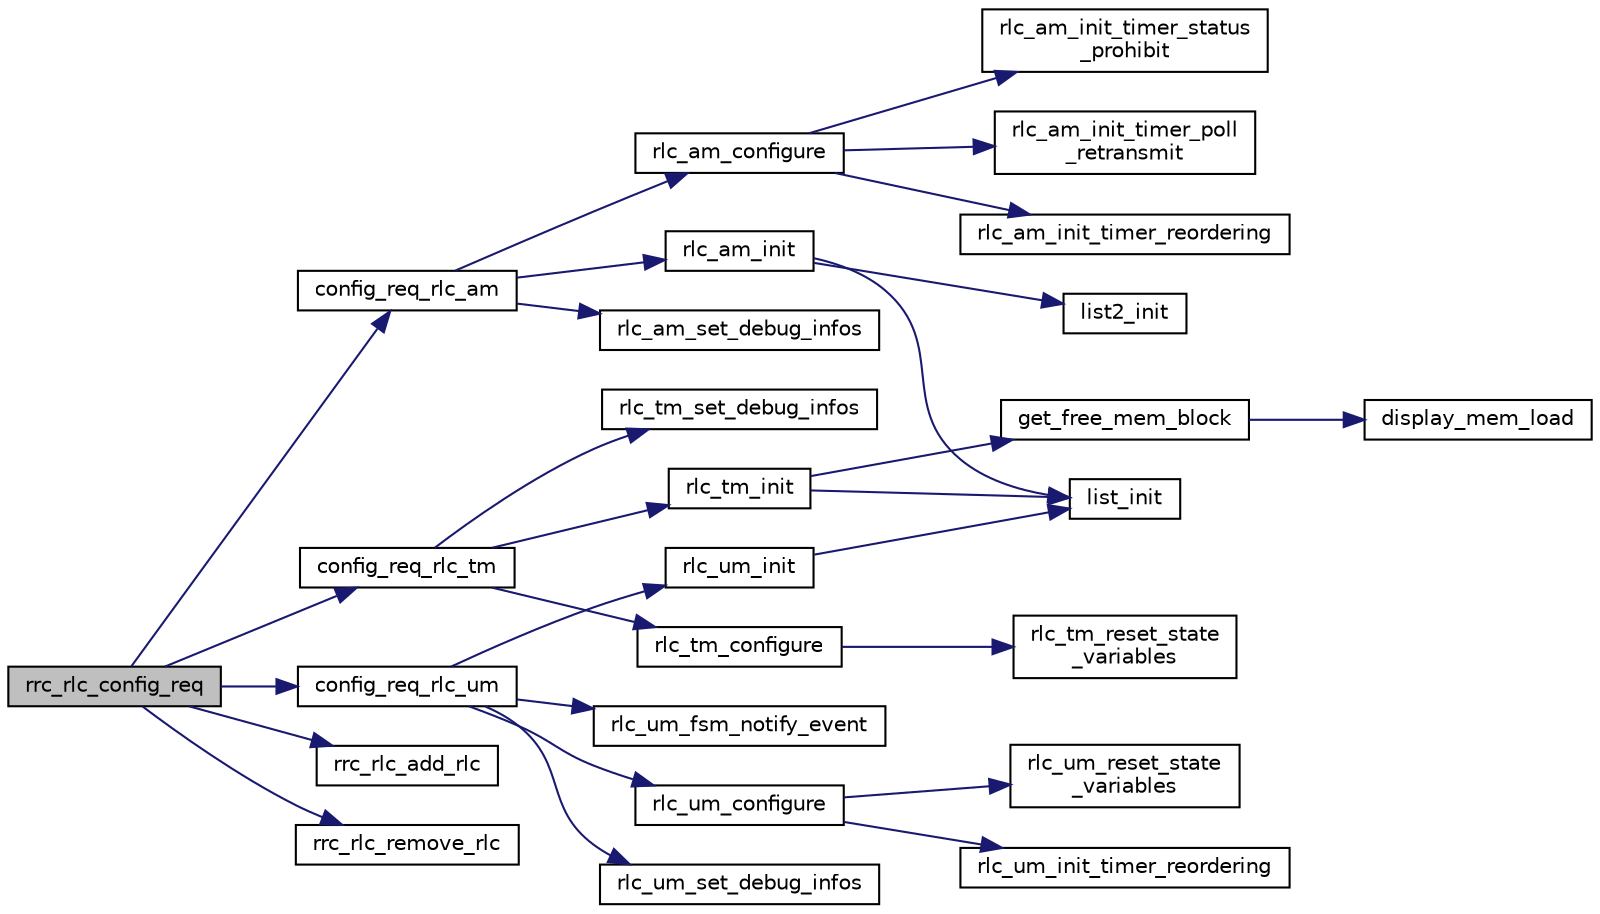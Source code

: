 digraph "rrc_rlc_config_req"
{
 // LATEX_PDF_SIZE
  edge [fontname="Helvetica",fontsize="10",labelfontname="Helvetica",labelfontsize="10"];
  node [fontname="Helvetica",fontsize="10",shape=record];
  rankdir="LR";
  Node1 [label="rrc_rlc_config_req",height=0.2,width=0.4,color="black", fillcolor="grey75", style="filled", fontcolor="black",tooltip="Function for RRC to configure a Radio Bearer."];
  Node1 -> Node2 [color="midnightblue",fontsize="10",style="solid",fontname="Helvetica"];
  Node2 [label="config_req_rlc_am",height=0.2,width=0.4,color="black", fillcolor="white", style="filled",URL="$group__em.html#gac39c7730fe681090aea4ba28f6e4431c",tooltip=" "];
  Node2 -> Node3 [color="midnightblue",fontsize="10",style="solid",fontname="Helvetica"];
  Node3 [label="rlc_am_configure",height=0.2,width=0.4,color="black", fillcolor="white", style="filled",URL="$group__em.html#gaf3b2cd84a936c90b896acba714d37f76",tooltip="Set RLC AM protocol parameters."];
  Node3 -> Node4 [color="midnightblue",fontsize="10",style="solid",fontname="Helvetica"];
  Node4 [label="rlc_am_init_timer_poll\l_retransmit",height=0.2,width=0.4,color="black", fillcolor="white", style="filled",URL="$group__em.html#gac07157a49820c01e5c4ed978d4655921",tooltip="Initialize the timer Poll-retransmit with RLC AM time-out config parameter."];
  Node3 -> Node5 [color="midnightblue",fontsize="10",style="solid",fontname="Helvetica"];
  Node5 [label="rlc_am_init_timer_reordering",height=0.2,width=0.4,color="black", fillcolor="white", style="filled",URL="$group__em.html#gad51249713b656cd4ff24741477a28695",tooltip="Initialize the timer reordering with RLC AM time-out config parameter."];
  Node3 -> Node6 [color="midnightblue",fontsize="10",style="solid",fontname="Helvetica"];
  Node6 [label="rlc_am_init_timer_status\l_prohibit",height=0.2,width=0.4,color="black", fillcolor="white", style="filled",URL="$group__em.html#gac16129a33196b1d10441cdc26f90a458",tooltip="Initialize the timer status-prohibit with RLC AM time-out config parameter."];
  Node2 -> Node7 [color="midnightblue",fontsize="10",style="solid",fontname="Helvetica"];
  Node7 [label="rlc_am_init",height=0.2,width=0.4,color="black", fillcolor="white", style="filled",URL="$group__em.html#ga5d6bf9b1b85f9335929bda3867cde24c",tooltip="Initialize the RLC AM protocol instance, reset variables, allocate buffers, lists,..."];
  Node7 -> Node8 [color="midnightblue",fontsize="10",style="solid",fontname="Helvetica"];
  Node8 [label="list2_init",height=0.2,width=0.4,color="black", fillcolor="white", style="filled",URL="$list_8h.html#a2541783413dfb9abad3e67c9e425b99b",tooltip=" "];
  Node7 -> Node9 [color="midnightblue",fontsize="10",style="solid",fontname="Helvetica"];
  Node9 [label="list_init",height=0.2,width=0.4,color="black", fillcolor="white", style="filled",URL="$list_8c.html#a896782f4f794d085242b80e09bbc91dd",tooltip=" "];
  Node2 -> Node10 [color="midnightblue",fontsize="10",style="solid",fontname="Helvetica"];
  Node10 [label="rlc_am_set_debug_infos",height=0.2,width=0.4,color="black", fillcolor="white", style="filled",URL="$group__em.html#ga7af095809b3110182b4beebe5c865a6e",tooltip=" "];
  Node1 -> Node11 [color="midnightblue",fontsize="10",style="solid",fontname="Helvetica"];
  Node11 [label="config_req_rlc_tm",height=0.2,width=0.4,color="black", fillcolor="white", style="filled",URL="$group__em.html#gad3eefb3e30ad80e455bae2057ac222a2",tooltip=" "];
  Node11 -> Node12 [color="midnightblue",fontsize="10",style="solid",fontname="Helvetica"];
  Node12 [label="rlc_tm_configure",height=0.2,width=0.4,color="black", fillcolor="white", style="filled",URL="$group__em.html#ga6549984f8a95798b30b05bdb89c2287d",tooltip="Configure RLC TM protocol parameters."];
  Node12 -> Node13 [color="midnightblue",fontsize="10",style="solid",fontname="Helvetica"];
  Node13 [label="rlc_tm_reset_state\l_variables",height=0.2,width=0.4,color="black", fillcolor="white", style="filled",URL="$rlc__tm__init_8c.html#a6ccb4967a5e5fb611530d7161fa2b8f7",tooltip=" "];
  Node11 -> Node14 [color="midnightblue",fontsize="10",style="solid",fontname="Helvetica"];
  Node14 [label="rlc_tm_init",height=0.2,width=0.4,color="black", fillcolor="white", style="filled",URL="$group__em.html#ga352e09f8ba5d06b185f329ead794f547",tooltip="Initialize a RLC TM protocol instance, initialize all variables, lists, allocate buffers for making t..."];
  Node14 -> Node15 [color="midnightblue",fontsize="10",style="solid",fontname="Helvetica"];
  Node15 [label="get_free_mem_block",height=0.2,width=0.4,color="black", fillcolor="white", style="filled",URL="$mem__block_8c.html#aa6649c5f31ce28f70a1a7352eb41de46",tooltip=" "];
  Node15 -> Node16 [color="midnightblue",fontsize="10",style="solid",fontname="Helvetica"];
  Node16 [label="display_mem_load",height=0.2,width=0.4,color="black", fillcolor="white", style="filled",URL="$mem__block_8c.html#aad2e600dac4df19ae63b1efe29405f59",tooltip=" "];
  Node14 -> Node9 [color="midnightblue",fontsize="10",style="solid",fontname="Helvetica"];
  Node11 -> Node17 [color="midnightblue",fontsize="10",style="solid",fontname="Helvetica"];
  Node17 [label="rlc_tm_set_debug_infos",height=0.2,width=0.4,color="black", fillcolor="white", style="filled",URL="$group__em.html#gaabcec755feb3f6cc9785012785102348",tooltip=" "];
  Node1 -> Node18 [color="midnightblue",fontsize="10",style="solid",fontname="Helvetica"];
  Node18 [label="config_req_rlc_um",height=0.2,width=0.4,color="black", fillcolor="white", style="filled",URL="$group__em.html#ga6f506d55f4814fec4b085f72ede99565",tooltip=" "];
  Node18 -> Node19 [color="midnightblue",fontsize="10",style="solid",fontname="Helvetica"];
  Node19 [label="rlc_um_configure",height=0.2,width=0.4,color="black", fillcolor="white", style="filled",URL="$group__em.html#ga600588620219751cec5679ba0e3127cd",tooltip="Configure RLC UM protocol parameters."];
  Node19 -> Node20 [color="midnightblue",fontsize="10",style="solid",fontname="Helvetica"];
  Node20 [label="rlc_um_init_timer_reordering",height=0.2,width=0.4,color="black", fillcolor="white", style="filled",URL="$group__em.html#ga9b22ed31ef856f3a02b9ecb0603e26b5",tooltip=" "];
  Node19 -> Node21 [color="midnightblue",fontsize="10",style="solid",fontname="Helvetica"];
  Node21 [label="rlc_um_reset_state\l_variables",height=0.2,width=0.4,color="black", fillcolor="white", style="filled",URL="$group__em.html#gaa3d2b5c100e55278a47b618852faf90a",tooltip="Reset protocol variables and state variables to initial values."];
  Node18 -> Node22 [color="midnightblue",fontsize="10",style="solid",fontname="Helvetica"];
  Node22 [label="rlc_um_fsm_notify_event",height=0.2,width=0.4,color="black", fillcolor="white", style="filled",URL="$group__em.html#ga75987c28c1fdfac4f3ba001013a4fc7b",tooltip="Send an event to the RLC UM finite state machine."];
  Node18 -> Node23 [color="midnightblue",fontsize="10",style="solid",fontname="Helvetica"];
  Node23 [label="rlc_um_init",height=0.2,width=0.4,color="black", fillcolor="white", style="filled",URL="$group__em.html#ga7fd7aa9bdcb97d6cb653350e6011e94c",tooltip="Initialize a RLC UM protocol instance, initialize all variables, lists, allocate buffers for making t..."];
  Node23 -> Node9 [color="midnightblue",fontsize="10",style="solid",fontname="Helvetica"];
  Node18 -> Node24 [color="midnightblue",fontsize="10",style="solid",fontname="Helvetica"];
  Node24 [label="rlc_um_set_debug_infos",height=0.2,width=0.4,color="black", fillcolor="white", style="filled",URL="$group__em.html#gace9032f18521f8b89f56b0d054d7ed65",tooltip=" "];
  Node1 -> Node25 [color="midnightblue",fontsize="10",style="solid",fontname="Helvetica"];
  Node25 [label="rrc_rlc_add_rlc",height=0.2,width=0.4,color="black", fillcolor="white", style="filled",URL="$group__em.html#gaae8324006fc26e060416197b745d82d2",tooltip=" "];
  Node1 -> Node26 [color="midnightblue",fontsize="10",style="solid",fontname="Helvetica"];
  Node26 [label="rrc_rlc_remove_rlc",height=0.2,width=0.4,color="black", fillcolor="white", style="filled",URL="$group__em.html#ga4ddb06375ccc51dd862170704bd96085",tooltip="Remove a RLC protocol instance from a radio bearer."];
}
